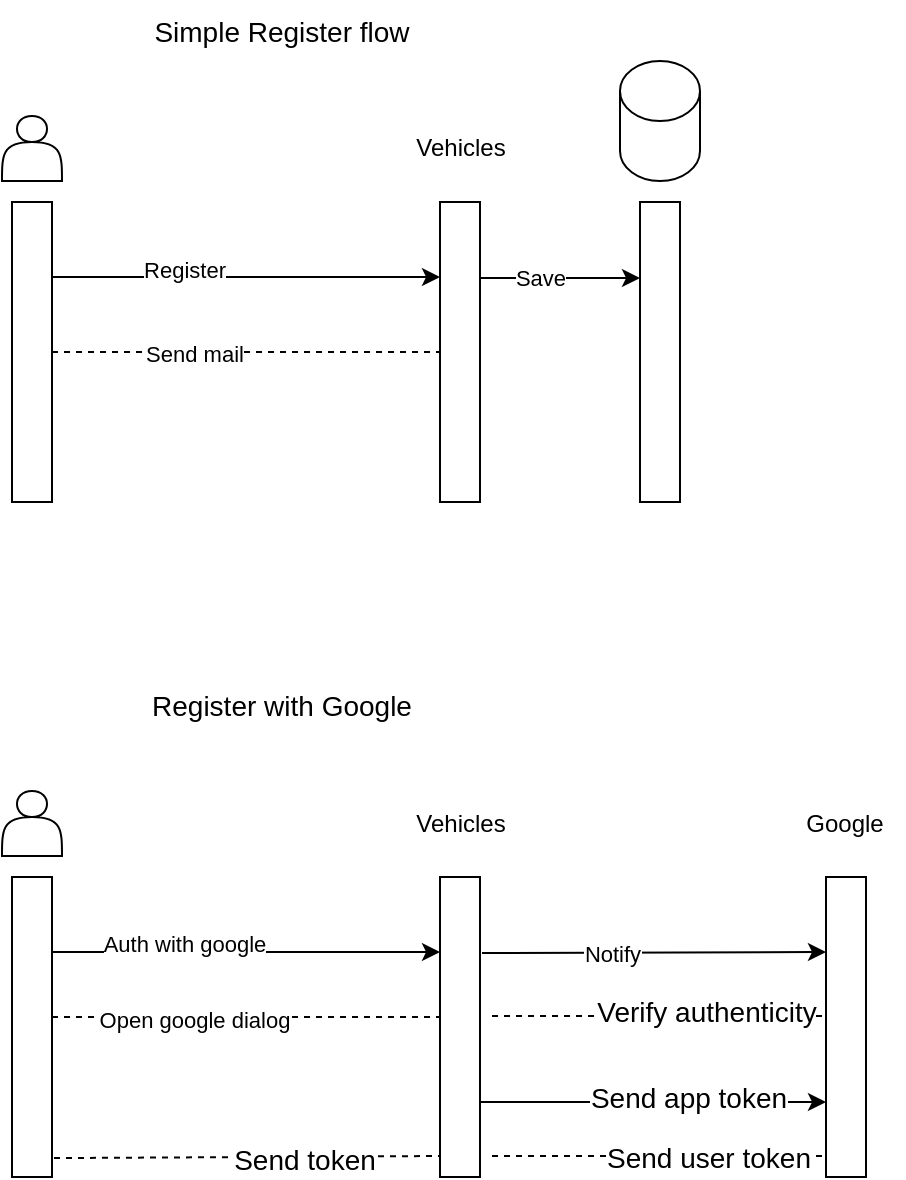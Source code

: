 <mxfile>
    <diagram id="BWNHUw5n3uWn9-gMHBfN" name="Page-1">
        <mxGraphModel dx="1064" dy="397" grid="1" gridSize="10" guides="1" tooltips="1" connect="1" arrows="1" fold="1" page="1" pageScale="1" pageWidth="850" pageHeight="1100" math="0" shadow="0">
            <root>
                <mxCell id="0"/>
                <mxCell id="1" parent="0"/>
                <mxCell id="2" value="" style="shape=actor;whiteSpace=wrap;html=1;" vertex="1" parent="1">
                    <mxGeometry x="85" y="80" width="30" height="32.5" as="geometry"/>
                </mxCell>
                <mxCell id="39" value="" style="edgeStyle=none;html=1;" edge="1" parent="1">
                    <mxGeometry relative="1" as="geometry">
                        <mxPoint x="324" y="161" as="sourcePoint"/>
                        <mxPoint x="404" y="161" as="targetPoint"/>
                    </mxGeometry>
                </mxCell>
                <mxCell id="40" value="Save" style="edgeLabel;html=1;align=center;verticalAlign=middle;resizable=0;points=[];" vertex="1" connectable="0" parent="39">
                    <mxGeometry x="-0.25" relative="1" as="geometry">
                        <mxPoint as="offset"/>
                    </mxGeometry>
                </mxCell>
                <mxCell id="7" value="" style="whiteSpace=wrap;html=1;" vertex="1" parent="1">
                    <mxGeometry x="304" y="123" width="20" height="150" as="geometry"/>
                </mxCell>
                <mxCell id="11" value="Vehicles" style="text;html=1;align=center;verticalAlign=middle;resizable=0;points=[];autosize=1;strokeColor=none;fillColor=none;" vertex="1" parent="1">
                    <mxGeometry x="279" y="81.25" width="70" height="30" as="geometry"/>
                </mxCell>
                <mxCell id="19" value="" style="shape=cylinder3;whiteSpace=wrap;html=1;boundedLbl=1;backgroundOutline=1;size=15;" vertex="1" parent="1">
                    <mxGeometry x="394" y="52.5" width="40" height="60" as="geometry"/>
                </mxCell>
                <mxCell id="23" style="edgeStyle=none;html=1;entryX=0;entryY=0.25;entryDx=0;entryDy=0;exitX=1;exitY=0.25;exitDx=0;exitDy=0;" edge="1" parent="1" source="21" target="7">
                    <mxGeometry relative="1" as="geometry"/>
                </mxCell>
                <mxCell id="24" value="Register" style="edgeLabel;html=1;align=center;verticalAlign=middle;resizable=0;points=[];" vertex="1" connectable="0" parent="23">
                    <mxGeometry x="-0.325" y="4" relative="1" as="geometry">
                        <mxPoint as="offset"/>
                    </mxGeometry>
                </mxCell>
                <mxCell id="21" value="" style="whiteSpace=wrap;html=1;" vertex="1" parent="1">
                    <mxGeometry x="90" y="123" width="20" height="150" as="geometry"/>
                </mxCell>
                <mxCell id="31" value="" style="endArrow=none;dashed=1;html=1;exitX=1;exitY=0.5;exitDx=0;exitDy=0;entryX=0;entryY=0.5;entryDx=0;entryDy=0;" edge="1" parent="1" source="21" target="7">
                    <mxGeometry width="50" height="50" relative="1" as="geometry">
                        <mxPoint x="140" y="273" as="sourcePoint"/>
                        <mxPoint x="190" y="223" as="targetPoint"/>
                    </mxGeometry>
                </mxCell>
                <mxCell id="37" value="Send mail" style="edgeLabel;html=1;align=center;verticalAlign=middle;resizable=0;points=[];" vertex="1" connectable="0" parent="31">
                    <mxGeometry x="-0.275" y="-1" relative="1" as="geometry">
                        <mxPoint as="offset"/>
                    </mxGeometry>
                </mxCell>
                <mxCell id="38" value="" style="whiteSpace=wrap;html=1;" vertex="1" parent="1">
                    <mxGeometry x="404" y="123" width="20" height="150" as="geometry"/>
                </mxCell>
                <mxCell id="41" value="&lt;font style=&quot;font-size: 14px;&quot;&gt;Simple Register flow&lt;/font&gt;" style="text;html=1;strokeColor=none;fillColor=none;align=center;verticalAlign=middle;whiteSpace=wrap;rounded=0;" vertex="1" parent="1">
                    <mxGeometry x="150" y="22.5" width="150" height="30" as="geometry"/>
                </mxCell>
                <mxCell id="42" value="" style="shape=actor;whiteSpace=wrap;html=1;" vertex="1" parent="1">
                    <mxGeometry x="85" y="417.5" width="30" height="32.5" as="geometry"/>
                </mxCell>
                <mxCell id="43" value="" style="edgeStyle=none;html=1;entryX=0;entryY=0.25;entryDx=0;entryDy=0;" edge="1" parent="1" target="53">
                    <mxGeometry relative="1" as="geometry">
                        <mxPoint x="325" y="498.5" as="sourcePoint"/>
                        <mxPoint x="405" y="498.5" as="targetPoint"/>
                    </mxGeometry>
                </mxCell>
                <mxCell id="44" value="Notify" style="edgeLabel;html=1;align=center;verticalAlign=middle;resizable=0;points=[];" vertex="1" connectable="0" parent="43">
                    <mxGeometry x="-0.25" relative="1" as="geometry">
                        <mxPoint as="offset"/>
                    </mxGeometry>
                </mxCell>
                <mxCell id="58" style="edgeStyle=none;html=1;exitX=1;exitY=0.75;exitDx=0;exitDy=0;entryX=0;entryY=0.75;entryDx=0;entryDy=0;fontSize=14;" edge="1" parent="1" source="45" target="53">
                    <mxGeometry relative="1" as="geometry"/>
                </mxCell>
                <mxCell id="59" value="Send app token" style="edgeLabel;html=1;align=center;verticalAlign=middle;resizable=0;points=[];fontSize=14;" vertex="1" connectable="0" parent="58">
                    <mxGeometry x="0.202" y="2" relative="1" as="geometry">
                        <mxPoint as="offset"/>
                    </mxGeometry>
                </mxCell>
                <mxCell id="45" value="" style="whiteSpace=wrap;html=1;" vertex="1" parent="1">
                    <mxGeometry x="304" y="460.5" width="20" height="150" as="geometry"/>
                </mxCell>
                <mxCell id="46" value="Vehicles" style="text;html=1;align=center;verticalAlign=middle;resizable=0;points=[];autosize=1;strokeColor=none;fillColor=none;" vertex="1" parent="1">
                    <mxGeometry x="279" y="418.75" width="70" height="30" as="geometry"/>
                </mxCell>
                <mxCell id="48" style="edgeStyle=none;html=1;entryX=0;entryY=0.25;entryDx=0;entryDy=0;exitX=1;exitY=0.25;exitDx=0;exitDy=0;" edge="1" parent="1" source="50" target="45">
                    <mxGeometry relative="1" as="geometry"/>
                </mxCell>
                <mxCell id="49" value="Auth with google" style="edgeLabel;html=1;align=center;verticalAlign=middle;resizable=0;points=[];" vertex="1" connectable="0" parent="48">
                    <mxGeometry x="-0.325" y="4" relative="1" as="geometry">
                        <mxPoint as="offset"/>
                    </mxGeometry>
                </mxCell>
                <mxCell id="50" value="" style="whiteSpace=wrap;html=1;" vertex="1" parent="1">
                    <mxGeometry x="90" y="460.5" width="20" height="150" as="geometry"/>
                </mxCell>
                <mxCell id="51" value="" style="endArrow=none;dashed=1;html=1;exitX=1;exitY=0.5;exitDx=0;exitDy=0;entryX=0;entryY=0.5;entryDx=0;entryDy=0;" edge="1" parent="1">
                    <mxGeometry width="50" height="50" relative="1" as="geometry">
                        <mxPoint x="110" y="530.5" as="sourcePoint"/>
                        <mxPoint x="304" y="530.5" as="targetPoint"/>
                    </mxGeometry>
                </mxCell>
                <mxCell id="52" value="Open google dialog" style="edgeLabel;html=1;align=center;verticalAlign=middle;resizable=0;points=[];" vertex="1" connectable="0" parent="51">
                    <mxGeometry x="-0.275" y="-1" relative="1" as="geometry">
                        <mxPoint as="offset"/>
                    </mxGeometry>
                </mxCell>
                <mxCell id="53" value="" style="whiteSpace=wrap;html=1;" vertex="1" parent="1">
                    <mxGeometry x="497" y="460.5" width="20" height="150" as="geometry"/>
                </mxCell>
                <mxCell id="54" value="&lt;font style=&quot;font-size: 14px;&quot;&gt;Register with Google&lt;/font&gt;" style="text;html=1;strokeColor=none;fillColor=none;align=center;verticalAlign=middle;whiteSpace=wrap;rounded=0;" vertex="1" parent="1">
                    <mxGeometry x="150" y="360" width="150" height="30" as="geometry"/>
                </mxCell>
                <mxCell id="55" value="Google" style="text;html=1;align=center;verticalAlign=middle;resizable=0;points=[];autosize=1;strokeColor=none;fillColor=none;" vertex="1" parent="1">
                    <mxGeometry x="476" y="418.75" width="60" height="30" as="geometry"/>
                </mxCell>
                <mxCell id="56" value="" style="endArrow=none;dashed=1;html=1;fontSize=14;" edge="1" parent="1">
                    <mxGeometry width="50" height="50" relative="1" as="geometry">
                        <mxPoint x="330" y="530" as="sourcePoint"/>
                        <mxPoint x="497" y="530" as="targetPoint"/>
                    </mxGeometry>
                </mxCell>
                <mxCell id="57" value="Verify authenticity" style="edgeLabel;html=1;align=center;verticalAlign=middle;resizable=0;points=[];fontSize=14;" vertex="1" connectable="0" parent="56">
                    <mxGeometry x="0.281" y="2" relative="1" as="geometry">
                        <mxPoint as="offset"/>
                    </mxGeometry>
                </mxCell>
                <mxCell id="60" value="" style="endArrow=none;dashed=1;html=1;fontSize=14;" edge="1" parent="1">
                    <mxGeometry width="50" height="50" relative="1" as="geometry">
                        <mxPoint x="330" y="600" as="sourcePoint"/>
                        <mxPoint x="497" y="600" as="targetPoint"/>
                    </mxGeometry>
                </mxCell>
                <mxCell id="61" value="Send user token" style="edgeLabel;html=1;align=center;verticalAlign=middle;resizable=0;points=[];fontSize=14;" vertex="1" connectable="0" parent="60">
                    <mxGeometry x="0.293" y="-1" relative="1" as="geometry">
                        <mxPoint as="offset"/>
                    </mxGeometry>
                </mxCell>
                <mxCell id="62" value="" style="endArrow=none;dashed=1;html=1;fontSize=14;exitX=1.05;exitY=0.937;exitDx=0;exitDy=0;exitPerimeter=0;" edge="1" parent="1" source="50">
                    <mxGeometry width="50" height="50" relative="1" as="geometry">
                        <mxPoint x="137" y="600" as="sourcePoint"/>
                        <mxPoint x="304" y="600" as="targetPoint"/>
                    </mxGeometry>
                </mxCell>
                <mxCell id="63" value="Send token" style="edgeLabel;html=1;align=center;verticalAlign=middle;resizable=0;points=[];fontSize=14;" vertex="1" connectable="0" parent="62">
                    <mxGeometry x="0.293" y="-1" relative="1" as="geometry">
                        <mxPoint as="offset"/>
                    </mxGeometry>
                </mxCell>
            </root>
        </mxGraphModel>
    </diagram>
</mxfile>
